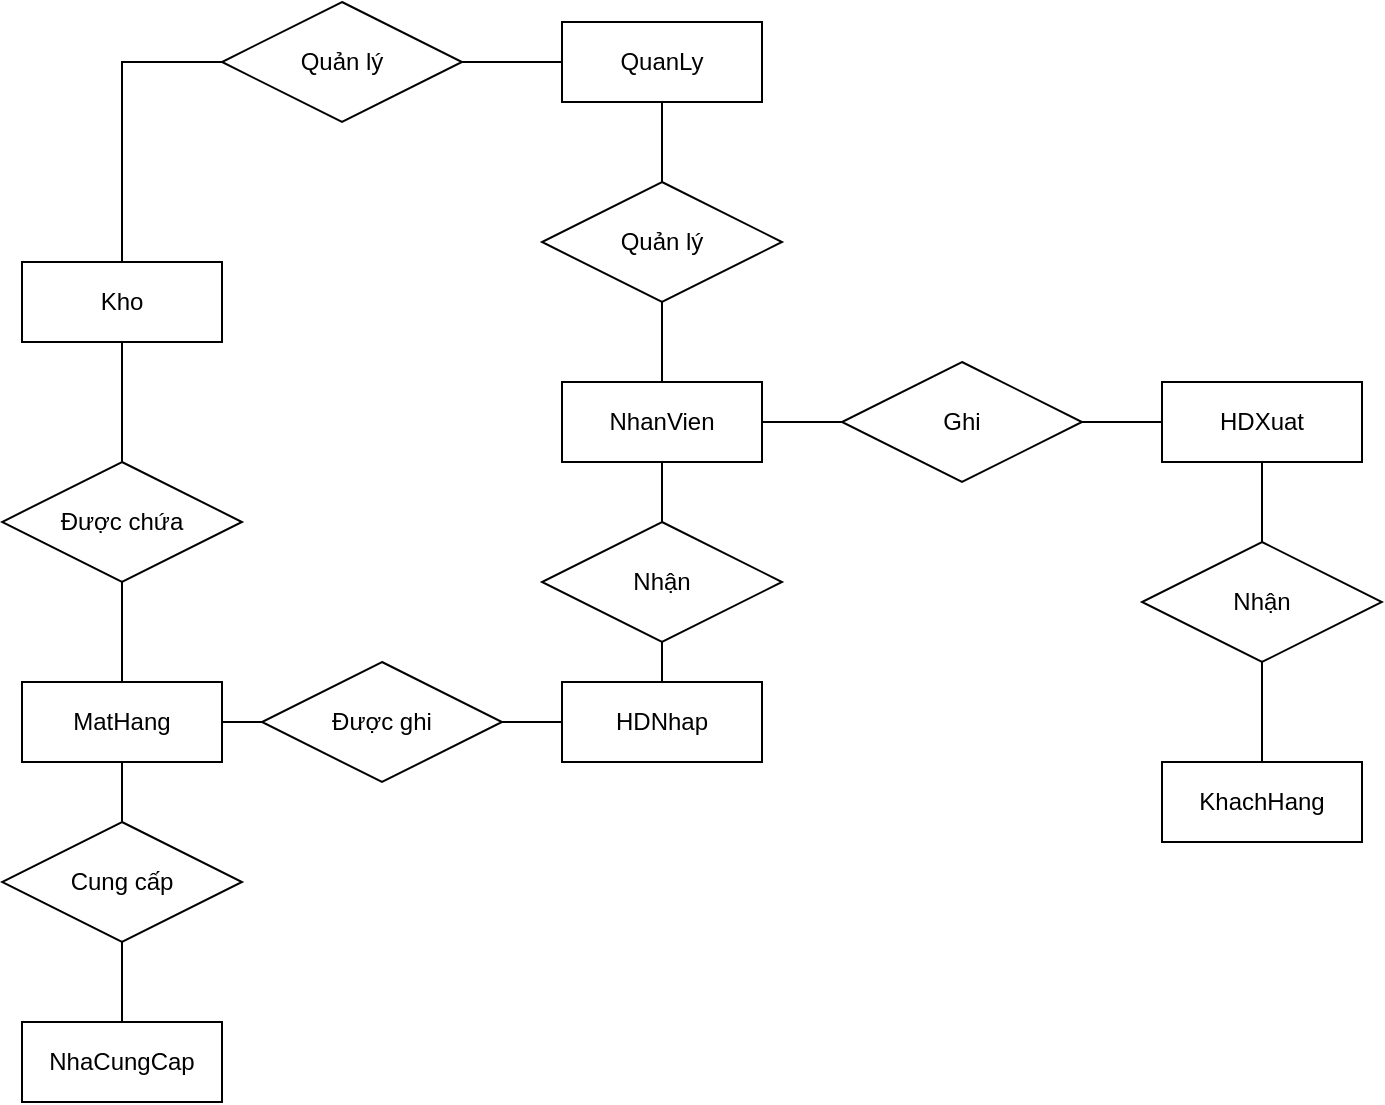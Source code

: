 <mxfile version="13.9.2" type="device"><diagram id="FspMdzWRTzSaYM00HZfp" name="Page-1"><mxGraphModel dx="868" dy="1572" grid="1" gridSize="10" guides="1" tooltips="1" connect="1" arrows="1" fold="1" page="1" pageScale="1" pageWidth="827" pageHeight="1169" math="0" shadow="0"><root><mxCell id="0"/><mxCell id="1" parent="0"/><mxCell id="BKW1Oa_trnMFONSQGhnu-23" style="edgeStyle=orthogonalEdgeStyle;rounded=0;orthogonalLoop=1;jettySize=auto;html=1;endArrow=none;endFill=0;" edge="1" parent="1" source="BKW1Oa_trnMFONSQGhnu-14" target="BKW1Oa_trnMFONSQGhnu-35"><mxGeometry relative="1" as="geometry"><mxPoint x="60" y="150" as="targetPoint"/></mxGeometry></mxCell><mxCell id="BKW1Oa_trnMFONSQGhnu-26" style="rounded=0;orthogonalLoop=1;jettySize=auto;html=1;endArrow=none;endFill=0;exitX=1;exitY=0.5;exitDx=0;exitDy=0;edgeStyle=orthogonalEdgeStyle;" edge="1" parent="1" source="BKW1Oa_trnMFONSQGhnu-18" target="BKW1Oa_trnMFONSQGhnu-33"><mxGeometry relative="1" as="geometry"><mxPoint x="190" y="240" as="targetPoint"/></mxGeometry></mxCell><mxCell id="BKW1Oa_trnMFONSQGhnu-14" value="NhaCungCap" style="whiteSpace=wrap;html=1;align=center;" vertex="1" parent="1"><mxGeometry x="10" y="370" width="100" height="40" as="geometry"/></mxCell><mxCell id="BKW1Oa_trnMFONSQGhnu-21" style="rounded=0;orthogonalLoop=1;jettySize=auto;html=1;entryX=0;entryY=0.5;entryDx=0;entryDy=0;endArrow=none;endFill=0;edgeStyle=orthogonalEdgeStyle;" edge="1" parent="1" source="BKW1Oa_trnMFONSQGhnu-15" target="BKW1Oa_trnMFONSQGhnu-27"><mxGeometry relative="1" as="geometry"/></mxCell><mxCell id="BKW1Oa_trnMFONSQGhnu-22" style="rounded=0;orthogonalLoop=1;jettySize=auto;html=1;endArrow=none;endFill=0;entryX=0.5;entryY=0;entryDx=0;entryDy=0;" edge="1" parent="1" source="BKW1Oa_trnMFONSQGhnu-15" target="BKW1Oa_trnMFONSQGhnu-31"><mxGeometry relative="1" as="geometry"><mxPoint x="330" y="120" as="targetPoint"/></mxGeometry></mxCell><mxCell id="BKW1Oa_trnMFONSQGhnu-41" style="edgeStyle=none;rounded=0;orthogonalLoop=1;jettySize=auto;html=1;entryX=0.5;entryY=1;entryDx=0;entryDy=0;endArrow=none;endFill=0;" edge="1" parent="1" source="BKW1Oa_trnMFONSQGhnu-15" target="BKW1Oa_trnMFONSQGhnu-40"><mxGeometry relative="1" as="geometry"/></mxCell><mxCell id="BKW1Oa_trnMFONSQGhnu-15" value="NhanVien" style="whiteSpace=wrap;html=1;align=center;" vertex="1" parent="1"><mxGeometry x="280" y="50" width="100" height="40" as="geometry"/></mxCell><mxCell id="BKW1Oa_trnMFONSQGhnu-30" style="edgeStyle=orthogonalEdgeStyle;rounded=0;orthogonalLoop=1;jettySize=auto;html=1;entryX=0.5;entryY=1;entryDx=0;entryDy=0;endArrow=none;endFill=0;" edge="1" parent="1" source="BKW1Oa_trnMFONSQGhnu-16" target="BKW1Oa_trnMFONSQGhnu-29"><mxGeometry relative="1" as="geometry"/></mxCell><mxCell id="BKW1Oa_trnMFONSQGhnu-16" value="KhachHang" style="whiteSpace=wrap;html=1;align=center;" vertex="1" parent="1"><mxGeometry x="580" y="240" width="100" height="40" as="geometry"/></mxCell><mxCell id="BKW1Oa_trnMFONSQGhnu-45" style="rounded=0;orthogonalLoop=1;jettySize=auto;html=1;entryX=0;entryY=0.5;entryDx=0;entryDy=0;endArrow=none;endFill=0;edgeStyle=orthogonalEdgeStyle;" edge="1" parent="1" source="BKW1Oa_trnMFONSQGhnu-17" target="BKW1Oa_trnMFONSQGhnu-44"><mxGeometry relative="1" as="geometry"/></mxCell><mxCell id="BKW1Oa_trnMFONSQGhnu-17" value="Kho" style="whiteSpace=wrap;html=1;align=center;" vertex="1" parent="1"><mxGeometry x="10" y="-10" width="100" height="40" as="geometry"/></mxCell><mxCell id="BKW1Oa_trnMFONSQGhnu-24" style="edgeStyle=orthogonalEdgeStyle;rounded=0;orthogonalLoop=1;jettySize=auto;html=1;endArrow=none;endFill=0;" edge="1" parent="1" source="BKW1Oa_trnMFONSQGhnu-18" target="BKW1Oa_trnMFONSQGhnu-37"><mxGeometry relative="1" as="geometry"><mxPoint x="60" y="270" as="targetPoint"/></mxGeometry></mxCell><mxCell id="BKW1Oa_trnMFONSQGhnu-18" value="MatHang" style="whiteSpace=wrap;html=1;align=center;" vertex="1" parent="1"><mxGeometry x="10" y="200" width="100" height="40" as="geometry"/></mxCell><mxCell id="BKW1Oa_trnMFONSQGhnu-32" style="rounded=0;orthogonalLoop=1;jettySize=auto;html=1;entryX=0.5;entryY=1;entryDx=0;entryDy=0;endArrow=none;endFill=0;exitX=0.5;exitY=0;exitDx=0;exitDy=0;" edge="1" parent="1" source="BKW1Oa_trnMFONSQGhnu-19" target="BKW1Oa_trnMFONSQGhnu-31"><mxGeometry relative="1" as="geometry"/></mxCell><mxCell id="BKW1Oa_trnMFONSQGhnu-34" style="edgeStyle=none;rounded=0;orthogonalLoop=1;jettySize=auto;html=1;entryX=1;entryY=0.5;entryDx=0;entryDy=0;endArrow=none;endFill=0;" edge="1" parent="1" source="BKW1Oa_trnMFONSQGhnu-19" target="BKW1Oa_trnMFONSQGhnu-33"><mxGeometry relative="1" as="geometry"/></mxCell><mxCell id="BKW1Oa_trnMFONSQGhnu-19" value="HDNhap" style="whiteSpace=wrap;html=1;align=center;" vertex="1" parent="1"><mxGeometry x="280" y="200" width="100" height="40" as="geometry"/></mxCell><mxCell id="BKW1Oa_trnMFONSQGhnu-25" style="rounded=0;orthogonalLoop=1;jettySize=auto;html=1;entryX=0.5;entryY=0;entryDx=0;entryDy=0;endArrow=none;endFill=0;exitX=0.5;exitY=1;exitDx=0;exitDy=0;" edge="1" parent="1" source="BKW1Oa_trnMFONSQGhnu-20" target="BKW1Oa_trnMFONSQGhnu-29"><mxGeometry relative="1" as="geometry"/></mxCell><mxCell id="BKW1Oa_trnMFONSQGhnu-28" style="edgeStyle=orthogonalEdgeStyle;rounded=0;orthogonalLoop=1;jettySize=auto;html=1;entryX=1;entryY=0.5;entryDx=0;entryDy=0;endArrow=none;endFill=0;" edge="1" parent="1" source="BKW1Oa_trnMFONSQGhnu-20" target="BKW1Oa_trnMFONSQGhnu-27"><mxGeometry relative="1" as="geometry"/></mxCell><mxCell id="BKW1Oa_trnMFONSQGhnu-20" value="HDXuat" style="whiteSpace=wrap;html=1;align=center;" vertex="1" parent="1"><mxGeometry x="580" y="50" width="100" height="40" as="geometry"/></mxCell><mxCell id="BKW1Oa_trnMFONSQGhnu-27" value="Ghi" style="shape=rhombus;perimeter=rhombusPerimeter;whiteSpace=wrap;html=1;align=center;" vertex="1" parent="1"><mxGeometry x="420" y="40" width="120" height="60" as="geometry"/></mxCell><mxCell id="BKW1Oa_trnMFONSQGhnu-29" value="Nhận" style="shape=rhombus;perimeter=rhombusPerimeter;whiteSpace=wrap;html=1;align=center;" vertex="1" parent="1"><mxGeometry x="570" y="130" width="120" height="60" as="geometry"/></mxCell><mxCell id="BKW1Oa_trnMFONSQGhnu-31" value="Nhận" style="shape=rhombus;perimeter=rhombusPerimeter;whiteSpace=wrap;html=1;align=center;" vertex="1" parent="1"><mxGeometry x="270" y="120" width="120" height="60" as="geometry"/></mxCell><mxCell id="BKW1Oa_trnMFONSQGhnu-33" value="Được ghi" style="shape=rhombus;perimeter=rhombusPerimeter;whiteSpace=wrap;html=1;align=center;" vertex="1" parent="1"><mxGeometry x="130" y="190" width="120" height="60" as="geometry"/></mxCell><mxCell id="BKW1Oa_trnMFONSQGhnu-36" style="edgeStyle=none;rounded=0;orthogonalLoop=1;jettySize=auto;html=1;entryX=0.5;entryY=1;entryDx=0;entryDy=0;endArrow=none;endFill=0;" edge="1" parent="1" source="BKW1Oa_trnMFONSQGhnu-35" target="BKW1Oa_trnMFONSQGhnu-18"><mxGeometry relative="1" as="geometry"/></mxCell><mxCell id="BKW1Oa_trnMFONSQGhnu-35" value="Cung cấp" style="shape=rhombus;perimeter=rhombusPerimeter;whiteSpace=wrap;html=1;align=center;" vertex="1" parent="1"><mxGeometry y="270" width="120" height="60" as="geometry"/></mxCell><mxCell id="BKW1Oa_trnMFONSQGhnu-38" style="edgeStyle=none;rounded=0;orthogonalLoop=1;jettySize=auto;html=1;endArrow=none;endFill=0;entryX=0.5;entryY=1;entryDx=0;entryDy=0;" edge="1" parent="1" source="BKW1Oa_trnMFONSQGhnu-37" target="BKW1Oa_trnMFONSQGhnu-17"><mxGeometry relative="1" as="geometry"><mxPoint x="60" y="30" as="targetPoint"/><Array as="points"><mxPoint x="60" y="70"/></Array></mxGeometry></mxCell><mxCell id="BKW1Oa_trnMFONSQGhnu-37" value="Được chứa" style="shape=rhombus;perimeter=rhombusPerimeter;whiteSpace=wrap;html=1;align=center;" vertex="1" parent="1"><mxGeometry y="90" width="120" height="60" as="geometry"/></mxCell><mxCell id="BKW1Oa_trnMFONSQGhnu-42" style="edgeStyle=none;rounded=0;orthogonalLoop=1;jettySize=auto;html=1;entryX=0.5;entryY=0;entryDx=0;entryDy=0;endArrow=none;endFill=0;" edge="1" parent="1" source="BKW1Oa_trnMFONSQGhnu-39" target="BKW1Oa_trnMFONSQGhnu-40"><mxGeometry relative="1" as="geometry"/></mxCell><mxCell id="BKW1Oa_trnMFONSQGhnu-43" style="edgeStyle=none;rounded=0;orthogonalLoop=1;jettySize=auto;html=1;endArrow=none;endFill=0;" edge="1" parent="1" source="BKW1Oa_trnMFONSQGhnu-39" target="BKW1Oa_trnMFONSQGhnu-44"><mxGeometry relative="1" as="geometry"><mxPoint x="170" y="-110" as="targetPoint"/></mxGeometry></mxCell><mxCell id="BKW1Oa_trnMFONSQGhnu-39" value="QuanLy" style="whiteSpace=wrap;html=1;align=center;" vertex="1" parent="1"><mxGeometry x="280" y="-130" width="100" height="40" as="geometry"/></mxCell><mxCell id="BKW1Oa_trnMFONSQGhnu-40" value="Quản lý" style="shape=rhombus;perimeter=rhombusPerimeter;whiteSpace=wrap;html=1;align=center;" vertex="1" parent="1"><mxGeometry x="270" y="-50" width="120" height="60" as="geometry"/></mxCell><mxCell id="BKW1Oa_trnMFONSQGhnu-44" value="Quản lý" style="shape=rhombus;perimeter=rhombusPerimeter;whiteSpace=wrap;html=1;align=center;" vertex="1" parent="1"><mxGeometry x="110" y="-140" width="120" height="60" as="geometry"/></mxCell></root></mxGraphModel></diagram></mxfile>